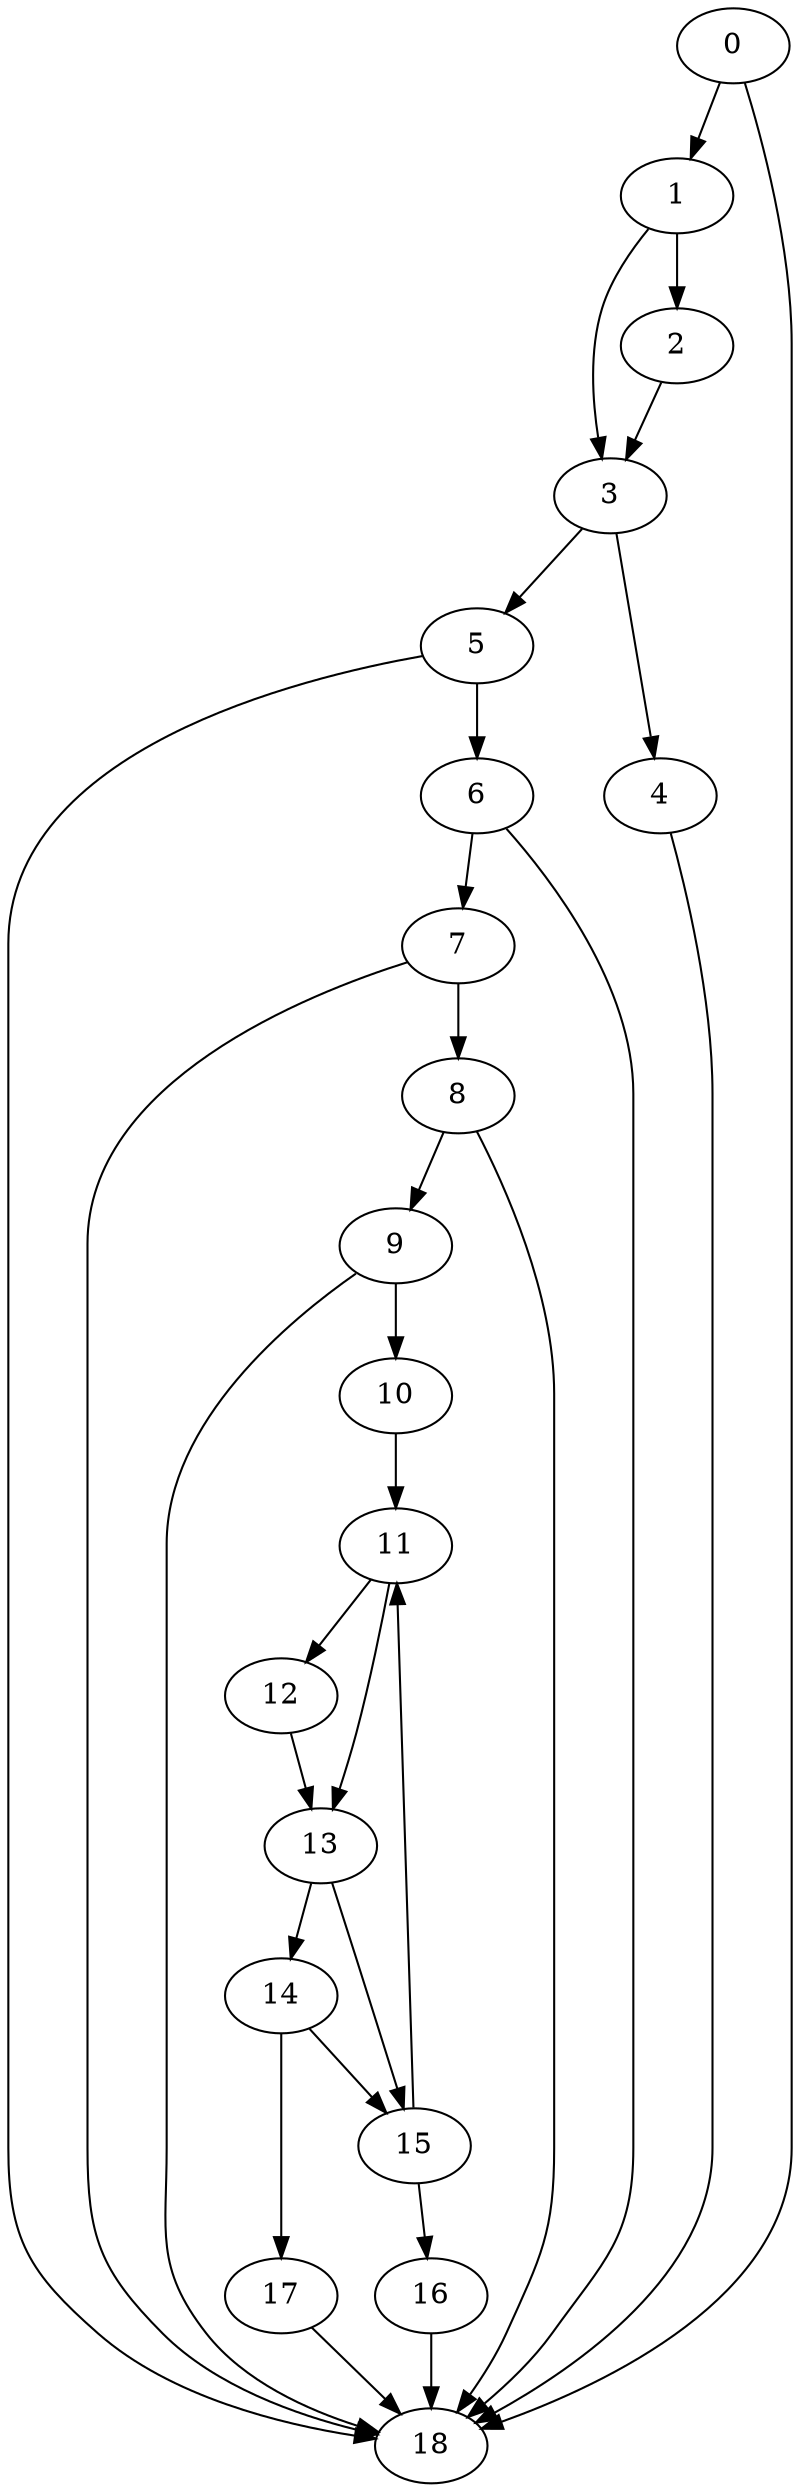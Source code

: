 digraph {
	0
	1
	2
	3
	4
	5
	6
	7
	8
	9
	10
	11
	12
	13
	14
	15
	16
	17
	18
	1 -> 2
	5 -> 6
	6 -> 7
	9 -> 10
	11 -> 12
	13 -> 14
	15 -> 16
	14 -> 17
	0 -> 1
	3 -> 4
	10 -> 11
	15 -> 11
	13 -> 15
	14 -> 15
	0 -> 18
	6 -> 18
	9 -> 18
	4 -> 18
	5 -> 18
	7 -> 18
	8 -> 18
	16 -> 18
	17 -> 18
	1 -> 3
	2 -> 3
	3 -> 5
	8 -> 9
	7 -> 8
	12 -> 13
	11 -> 13
}
